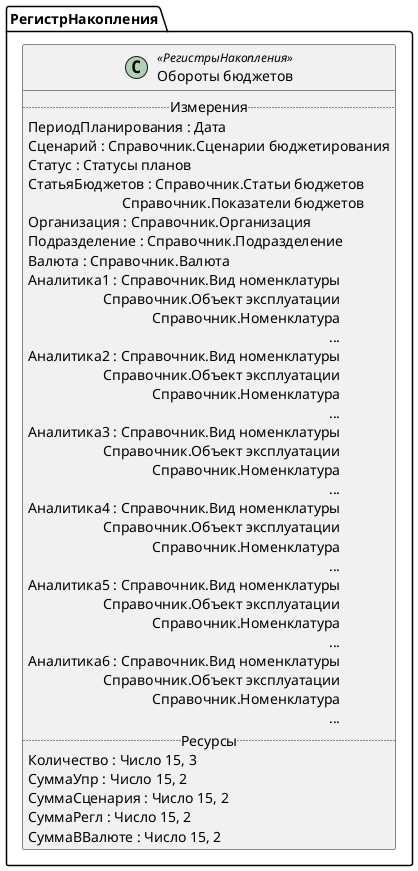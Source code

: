 ﻿@startuml ОборотыБюджетов
'!include templates.wsd
'..\include templates.wsd
class РегистрНакопления.ОборотыБюджетов as "Обороты бюджетов" <<РегистрыНакопления>>
{
..Измерения..
ПериодПланирования : Дата
Сценарий : Справочник.Сценарии бюджетирования
Статус : Статусы планов
СтатьяБюджетов : Справочник.Статьи бюджетов\rСправочник.Показатели бюджетов
Организация : Справочник.Организация
Подразделение : Справочник.Подразделение
Валюта : Справочник.Валюта
Аналитика1 : Справочник.Вид номенклатуры\rСправочник.Объект эксплуатации\rСправочник.Номенклатура\r...
Аналитика2 : Справочник.Вид номенклатуры\rСправочник.Объект эксплуатации\rСправочник.Номенклатура\r...
Аналитика3 : Справочник.Вид номенклатуры\rСправочник.Объект эксплуатации\rСправочник.Номенклатура\r...
Аналитика4 : Справочник.Вид номенклатуры\rСправочник.Объект эксплуатации\rСправочник.Номенклатура\r...
Аналитика5 : Справочник.Вид номенклатуры\rСправочник.Объект эксплуатации\rСправочник.Номенклатура\r...
Аналитика6 : Справочник.Вид номенклатуры\rСправочник.Объект эксплуатации\rСправочник.Номенклатура\r...
..Ресурсы..
Количество : Число 15, 3
СуммаУпр : Число 15, 2
СуммаСценария : Число 15, 2
СуммаРегл : Число 15, 2
СуммаВВалюте : Число 15, 2
}
@enduml
